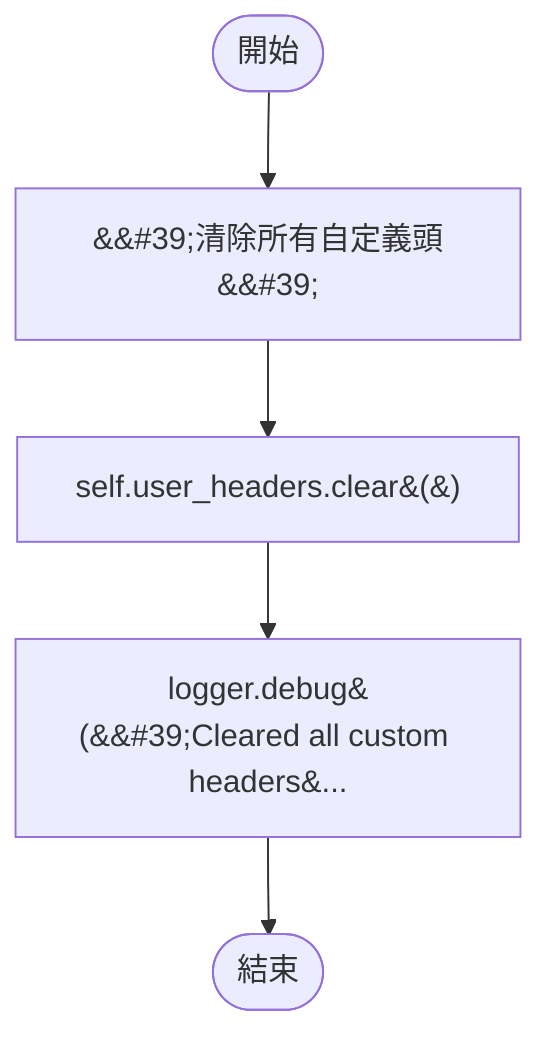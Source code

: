 flowchart TB
    n1([開始])
    n2([結束])
    n3[&amp;&#35;39;清除所有自定義頭&amp;&#35;39;]
    n4[self.user_headers.clear&#40;&#41;]
    n5[logger.debug&#40;&amp;&#35;39;Cleared all custom headers&...]
    n1 --> n3
    n3 --> n4
    n4 --> n5
    n5 --> n2